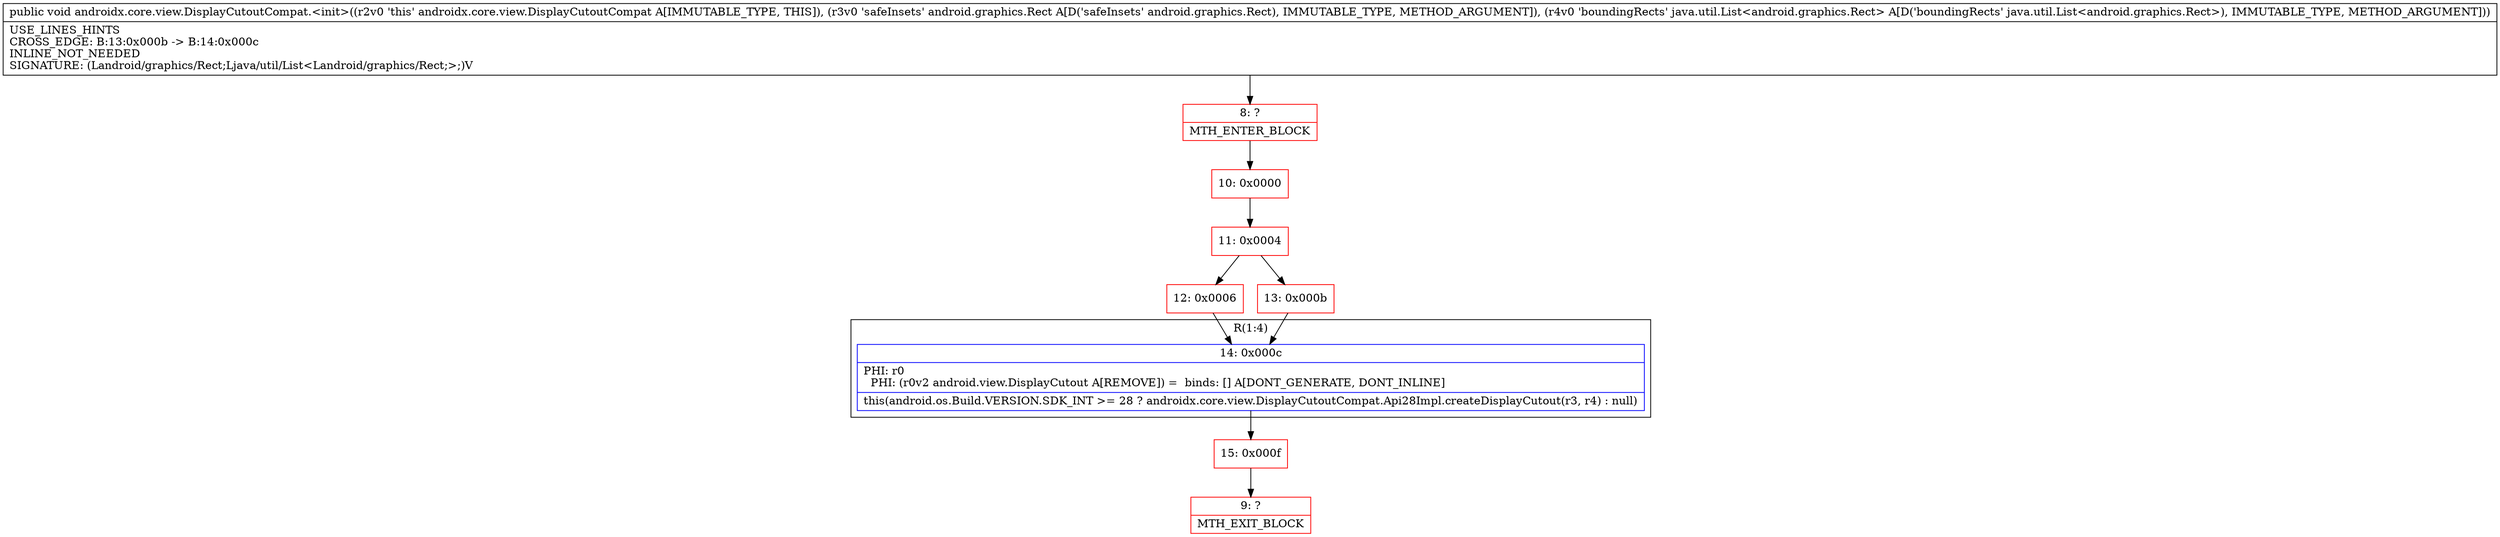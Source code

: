 digraph "CFG forandroidx.core.view.DisplayCutoutCompat.\<init\>(Landroid\/graphics\/Rect;Ljava\/util\/List;)V" {
subgraph cluster_Region_153405761 {
label = "R(1:4)";
node [shape=record,color=blue];
Node_14 [shape=record,label="{14\:\ 0x000c|PHI: r0 \l  PHI: (r0v2 android.view.DisplayCutout A[REMOVE]) =  binds: [] A[DONT_GENERATE, DONT_INLINE]\l|this(android.os.Build.VERSION.SDK_INT \>= 28 ? androidx.core.view.DisplayCutoutCompat.Api28Impl.createDisplayCutout(r3, r4) : null)\l}"];
}
Node_8 [shape=record,color=red,label="{8\:\ ?|MTH_ENTER_BLOCK\l}"];
Node_10 [shape=record,color=red,label="{10\:\ 0x0000}"];
Node_11 [shape=record,color=red,label="{11\:\ 0x0004}"];
Node_12 [shape=record,color=red,label="{12\:\ 0x0006}"];
Node_15 [shape=record,color=red,label="{15\:\ 0x000f}"];
Node_9 [shape=record,color=red,label="{9\:\ ?|MTH_EXIT_BLOCK\l}"];
Node_13 [shape=record,color=red,label="{13\:\ 0x000b}"];
MethodNode[shape=record,label="{public void androidx.core.view.DisplayCutoutCompat.\<init\>((r2v0 'this' androidx.core.view.DisplayCutoutCompat A[IMMUTABLE_TYPE, THIS]), (r3v0 'safeInsets' android.graphics.Rect A[D('safeInsets' android.graphics.Rect), IMMUTABLE_TYPE, METHOD_ARGUMENT]), (r4v0 'boundingRects' java.util.List\<android.graphics.Rect\> A[D('boundingRects' java.util.List\<android.graphics.Rect\>), IMMUTABLE_TYPE, METHOD_ARGUMENT]))  | USE_LINES_HINTS\lCROSS_EDGE: B:13:0x000b \-\> B:14:0x000c\lINLINE_NOT_NEEDED\lSIGNATURE: (Landroid\/graphics\/Rect;Ljava\/util\/List\<Landroid\/graphics\/Rect;\>;)V\l}"];
MethodNode -> Node_8;Node_14 -> Node_15;
Node_8 -> Node_10;
Node_10 -> Node_11;
Node_11 -> Node_12;
Node_11 -> Node_13;
Node_12 -> Node_14;
Node_15 -> Node_9;
Node_13 -> Node_14;
}

